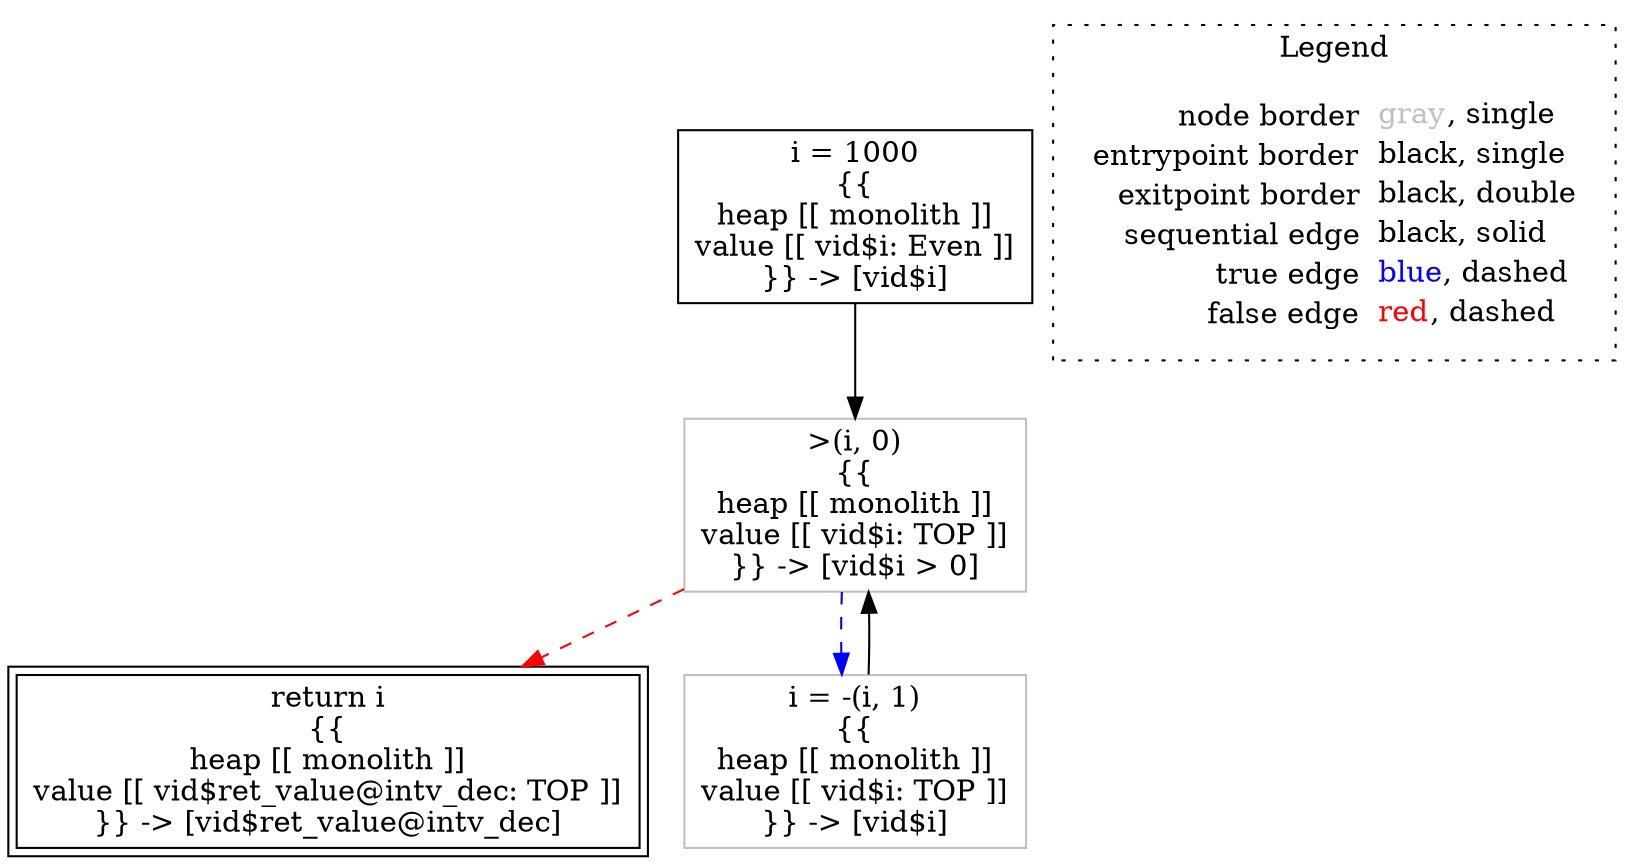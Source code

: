 digraph {
	"node0" [shape="rect",color="black",label=<i = 1000<BR/>{{<BR/>heap [[ monolith ]]<BR/>value [[ vid$i: Even ]]<BR/>}} -&gt; [vid$i]>];
	"node1" [shape="rect",color="gray",label=<&gt;(i, 0)<BR/>{{<BR/>heap [[ monolith ]]<BR/>value [[ vid$i: TOP ]]<BR/>}} -&gt; [vid$i &gt; 0]>];
	"node2" [shape="rect",color="black",peripheries="2",label=<return i<BR/>{{<BR/>heap [[ monolith ]]<BR/>value [[ vid$ret_value@intv_dec: TOP ]]<BR/>}} -&gt; [vid$ret_value@intv_dec]>];
	"node3" [shape="rect",color="gray",label=<i = -(i, 1)<BR/>{{<BR/>heap [[ monolith ]]<BR/>value [[ vid$i: TOP ]]<BR/>}} -&gt; [vid$i]>];
	"node0" -> "node1" [color="black"];
	"node1" -> "node2" [color="red",style="dashed"];
	"node1" -> "node3" [color="blue",style="dashed"];
	"node3" -> "node1" [color="black"];
subgraph cluster_legend {
	label="Legend";
	style=dotted;
	node [shape=plaintext];
	"legend" [label=<<table border="0" cellpadding="2" cellspacing="0" cellborder="0"><tr><td align="right">node border&nbsp;</td><td align="left"><font color="gray">gray</font>, single</td></tr><tr><td align="right">entrypoint border&nbsp;</td><td align="left"><font color="black">black</font>, single</td></tr><tr><td align="right">exitpoint border&nbsp;</td><td align="left"><font color="black">black</font>, double</td></tr><tr><td align="right">sequential edge&nbsp;</td><td align="left"><font color="black">black</font>, solid</td></tr><tr><td align="right">true edge&nbsp;</td><td align="left"><font color="blue">blue</font>, dashed</td></tr><tr><td align="right">false edge&nbsp;</td><td align="left"><font color="red">red</font>, dashed</td></tr></table>>];
}

}
